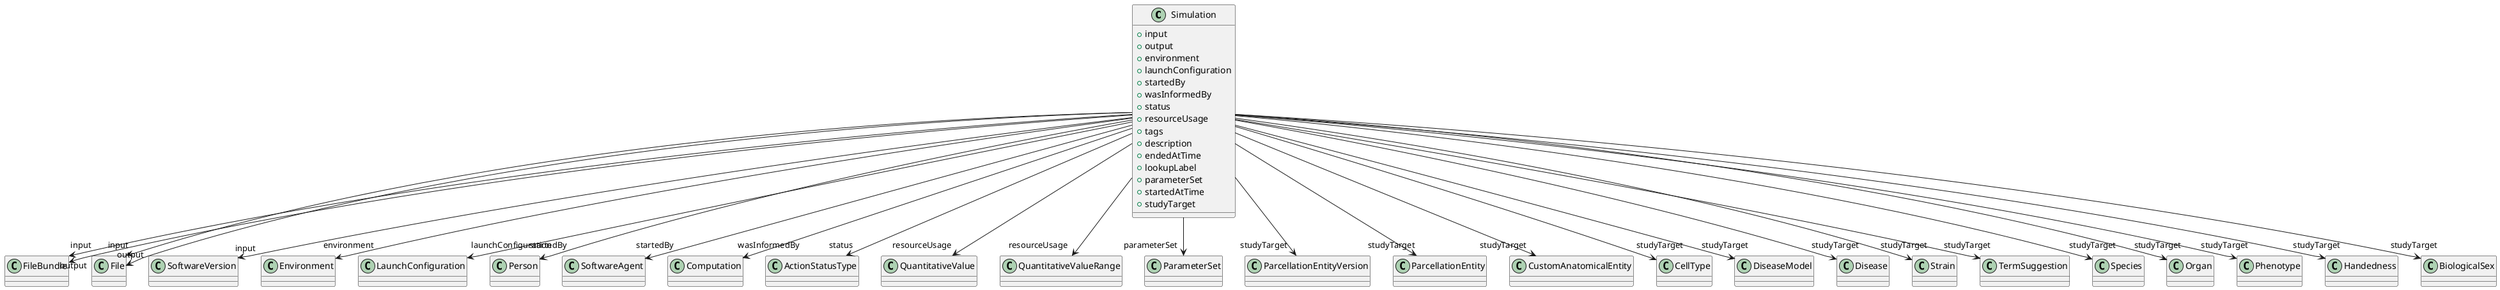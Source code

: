 @startuml
class Simulation {
+input
+output
+environment
+launchConfiguration
+startedBy
+wasInformedBy
+status
+resourceUsage
+tags
+description
+endedAtTime
+lookupLabel
+parameterSet
+startedAtTime
+studyTarget

}
Simulation -d-> "input" FileBundle
Simulation -d-> "input" File
Simulation -d-> "input" SoftwareVersion
Simulation -d-> "output" FileBundle
Simulation -d-> "output" File
Simulation -d-> "environment" Environment
Simulation -d-> "launchConfiguration" LaunchConfiguration
Simulation -d-> "startedBy" Person
Simulation -d-> "startedBy" SoftwareAgent
Simulation -d-> "wasInformedBy" Computation
Simulation -d-> "status" ActionStatusType
Simulation -d-> "resourceUsage" QuantitativeValue
Simulation -d-> "resourceUsage" QuantitativeValueRange
Simulation -d-> "parameterSet" ParameterSet
Simulation -d-> "studyTarget" ParcellationEntityVersion
Simulation -d-> "studyTarget" ParcellationEntity
Simulation -d-> "studyTarget" CustomAnatomicalEntity
Simulation -d-> "studyTarget" CellType
Simulation -d-> "studyTarget" DiseaseModel
Simulation -d-> "studyTarget" Disease
Simulation -d-> "studyTarget" Strain
Simulation -d-> "studyTarget" TermSuggestion
Simulation -d-> "studyTarget" Species
Simulation -d-> "studyTarget" Organ
Simulation -d-> "studyTarget" Phenotype
Simulation -d-> "studyTarget" Handedness
Simulation -d-> "studyTarget" BiologicalSex

@enduml
